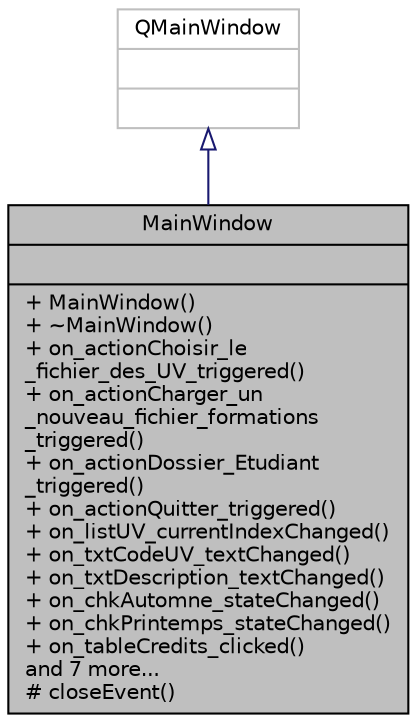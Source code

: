 digraph "MainWindow"
{
  edge [fontname="Helvetica",fontsize="10",labelfontname="Helvetica",labelfontsize="10"];
  node [fontname="Helvetica",fontsize="10",shape=record];
  Node1 [label="{MainWindow\n||+ MainWindow()\l+ ~MainWindow()\l+ on_actionChoisir_le\l_fichier_des_UV_triggered()\l+ on_actionCharger_un\l_nouveau_fichier_formations\l_triggered()\l+ on_actionDossier_Etudiant\l_triggered()\l+ on_actionQuitter_triggered()\l+ on_listUV_currentIndexChanged()\l+ on_txtCodeUV_textChanged()\l+ on_txtDescription_textChanged()\l+ on_chkAutomne_stateChanged()\l+ on_chkPrintemps_stateChanged()\l+ on_tableCredits_clicked()\land 7 more...\l# closeEvent()\l}",height=0.2,width=0.4,color="black", fillcolor="grey75", style="filled" fontcolor="black"];
  Node2 -> Node1 [dir="back",color="midnightblue",fontsize="10",style="solid",arrowtail="onormal",fontname="Helvetica"];
  Node2 [label="{QMainWindow\n||}",height=0.2,width=0.4,color="grey75", fillcolor="white", style="filled"];
}
